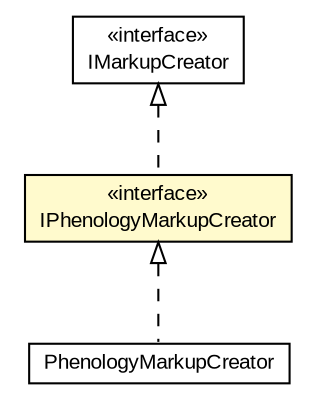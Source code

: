 #!/usr/local/bin/dot
#
# Class diagram 
# Generated by UMLGraph version R5_6-24-gf6e263 (http://www.umlgraph.org/)
#

digraph G {
	edge [fontname="arial",fontsize=10,labelfontname="arial",labelfontsize=10];
	node [fontname="arial",fontsize=10,shape=plaintext];
	nodesep=0.25;
	ranksep=0.5;
	// edu.arizona.biosemantics.semanticmarkup.markup.IMarkupCreator
	c86190 [label=<<table title="edu.arizona.biosemantics.semanticmarkup.markup.IMarkupCreator" border="0" cellborder="1" cellspacing="0" cellpadding="2" port="p" href="../../../markup/IMarkupCreator.html">
		<tr><td><table border="0" cellspacing="0" cellpadding="1">
<tr><td align="center" balign="center"> &#171;interface&#187; </td></tr>
<tr><td align="center" balign="center"> IMarkupCreator </td></tr>
		</table></td></tr>
		</table>>, URL="../../../markup/IMarkupCreator.html", fontname="arial", fontcolor="black", fontsize=10.0];
	// edu.arizona.biosemantics.semanticmarkup.markupelement.phenology.markup.PhenologyMarkupCreator
	c86399 [label=<<table title="edu.arizona.biosemantics.semanticmarkup.markupelement.phenology.markup.PhenologyMarkupCreator" border="0" cellborder="1" cellspacing="0" cellpadding="2" port="p" href="./PhenologyMarkupCreator.html">
		<tr><td><table border="0" cellspacing="0" cellpadding="1">
<tr><td align="center" balign="center"> PhenologyMarkupCreator </td></tr>
		</table></td></tr>
		</table>>, URL="./PhenologyMarkupCreator.html", fontname="arial", fontcolor="black", fontsize=10.0];
	// edu.arizona.biosemantics.semanticmarkup.markupelement.phenology.markup.IPhenologyMarkupCreator
	c86400 [label=<<table title="edu.arizona.biosemantics.semanticmarkup.markupelement.phenology.markup.IPhenologyMarkupCreator" border="0" cellborder="1" cellspacing="0" cellpadding="2" port="p" bgcolor="lemonChiffon" href="./IPhenologyMarkupCreator.html">
		<tr><td><table border="0" cellspacing="0" cellpadding="1">
<tr><td align="center" balign="center"> &#171;interface&#187; </td></tr>
<tr><td align="center" balign="center"> IPhenologyMarkupCreator </td></tr>
		</table></td></tr>
		</table>>, URL="./IPhenologyMarkupCreator.html", fontname="arial", fontcolor="black", fontsize=10.0];
	//edu.arizona.biosemantics.semanticmarkup.markupelement.phenology.markup.PhenologyMarkupCreator implements edu.arizona.biosemantics.semanticmarkup.markupelement.phenology.markup.IPhenologyMarkupCreator
	c86400:p -> c86399:p [dir=back,arrowtail=empty,style=dashed];
	//edu.arizona.biosemantics.semanticmarkup.markupelement.phenology.markup.IPhenologyMarkupCreator implements edu.arizona.biosemantics.semanticmarkup.markup.IMarkupCreator
	c86190:p -> c86400:p [dir=back,arrowtail=empty,style=dashed];
}

